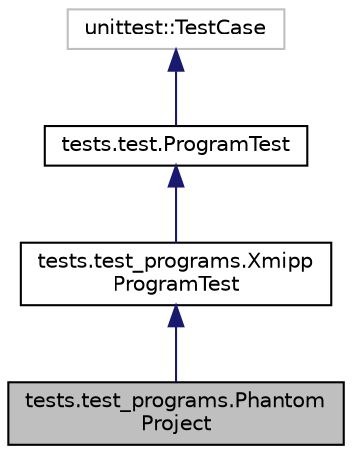 digraph "tests.test_programs.PhantomProject"
{
  edge [fontname="Helvetica",fontsize="10",labelfontname="Helvetica",labelfontsize="10"];
  node [fontname="Helvetica",fontsize="10",shape=record];
  Node0 [label="tests.test_programs.Phantom\lProject",height=0.2,width=0.4,color="black", fillcolor="grey75", style="filled", fontcolor="black"];
  Node1 -> Node0 [dir="back",color="midnightblue",fontsize="10",style="solid",fontname="Helvetica"];
  Node1 [label="tests.test_programs.Xmipp\lProgramTest",height=0.2,width=0.4,color="black", fillcolor="white", style="filled",URL="$classtests_1_1test__programs_1_1XmippProgramTest.html"];
  Node2 -> Node1 [dir="back",color="midnightblue",fontsize="10",style="solid",fontname="Helvetica"];
  Node2 [label="tests.test.ProgramTest",height=0.2,width=0.4,color="black", fillcolor="white", style="filled",URL="$classtests_1_1test_1_1ProgramTest.html"];
  Node3 -> Node2 [dir="back",color="midnightblue",fontsize="10",style="solid",fontname="Helvetica"];
  Node3 [label="unittest::TestCase",height=0.2,width=0.4,color="grey75", fillcolor="white", style="filled"];
}
